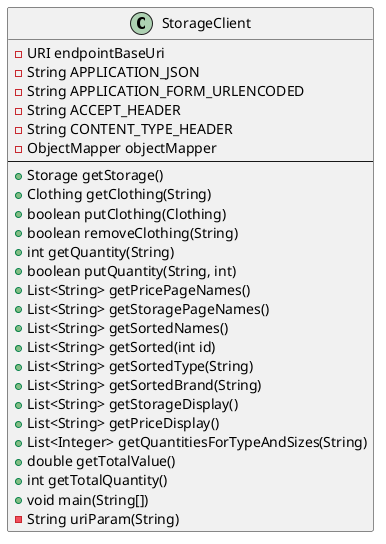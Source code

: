 @startuml client

class StorageClient
{
    -URI endpointBaseUri
    -String APPLICATION_JSON
    -String APPLICATION_FORM_URLENCODED
    -String ACCEPT_HEADER
    -String CONTENT_TYPE_HEADER
    -ObjectMapper objectMapper
    --
    +Storage getStorage()
    +Clothing getClothing(String)
    +boolean putClothing(Clothing)
    +boolean removeClothing(String)
    +int getQuantity(String)
    +boolean putQuantity(String, int)
    +List<String> getPricePageNames()
    +List<String> getStoragePageNames()
    +List<String> getSortedNames()
    +List<String> getSorted(int id)
    +List<String> getSortedType(String)
    +List<String> getSortedBrand(String)
    +List<String> getStorageDisplay()
    +List<String> getPriceDisplay()
    +List<Integer> getQuantitiesForTypeAndSizes(String)
    +double getTotalValue()
    +int getTotalQuantity()
    +void main(String[])
    -String uriParam(String)
}

@enduml